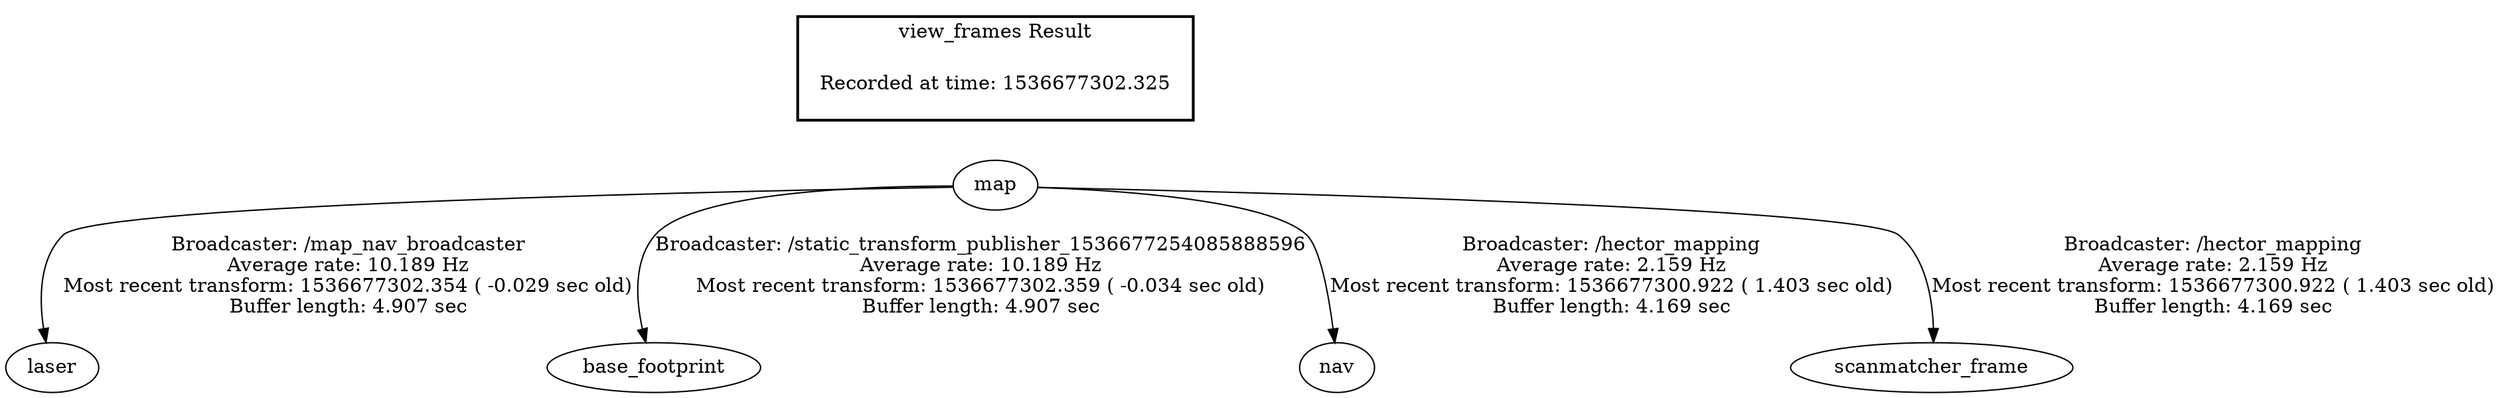 digraph G {
"map" -> "laser"[label="Broadcaster: /map_nav_broadcaster\nAverage rate: 10.189 Hz\nMost recent transform: 1536677302.354 ( -0.029 sec old)\nBuffer length: 4.907 sec\n"];
"map" -> "base_footprint"[label="Broadcaster: /static_transform_publisher_1536677254085888596\nAverage rate: 10.189 Hz\nMost recent transform: 1536677302.359 ( -0.034 sec old)\nBuffer length: 4.907 sec\n"];
"map" -> "nav"[label="Broadcaster: /hector_mapping\nAverage rate: 2.159 Hz\nMost recent transform: 1536677300.922 ( 1.403 sec old)\nBuffer length: 4.169 sec\n"];
"map" -> "scanmatcher_frame"[label="Broadcaster: /hector_mapping\nAverage rate: 2.159 Hz\nMost recent transform: 1536677300.922 ( 1.403 sec old)\nBuffer length: 4.169 sec\n"];
edge [style=invis];
 subgraph cluster_legend { style=bold; color=black; label ="view_frames Result";
"Recorded at time: 1536677302.325"[ shape=plaintext ] ;
 }->"map";
}
